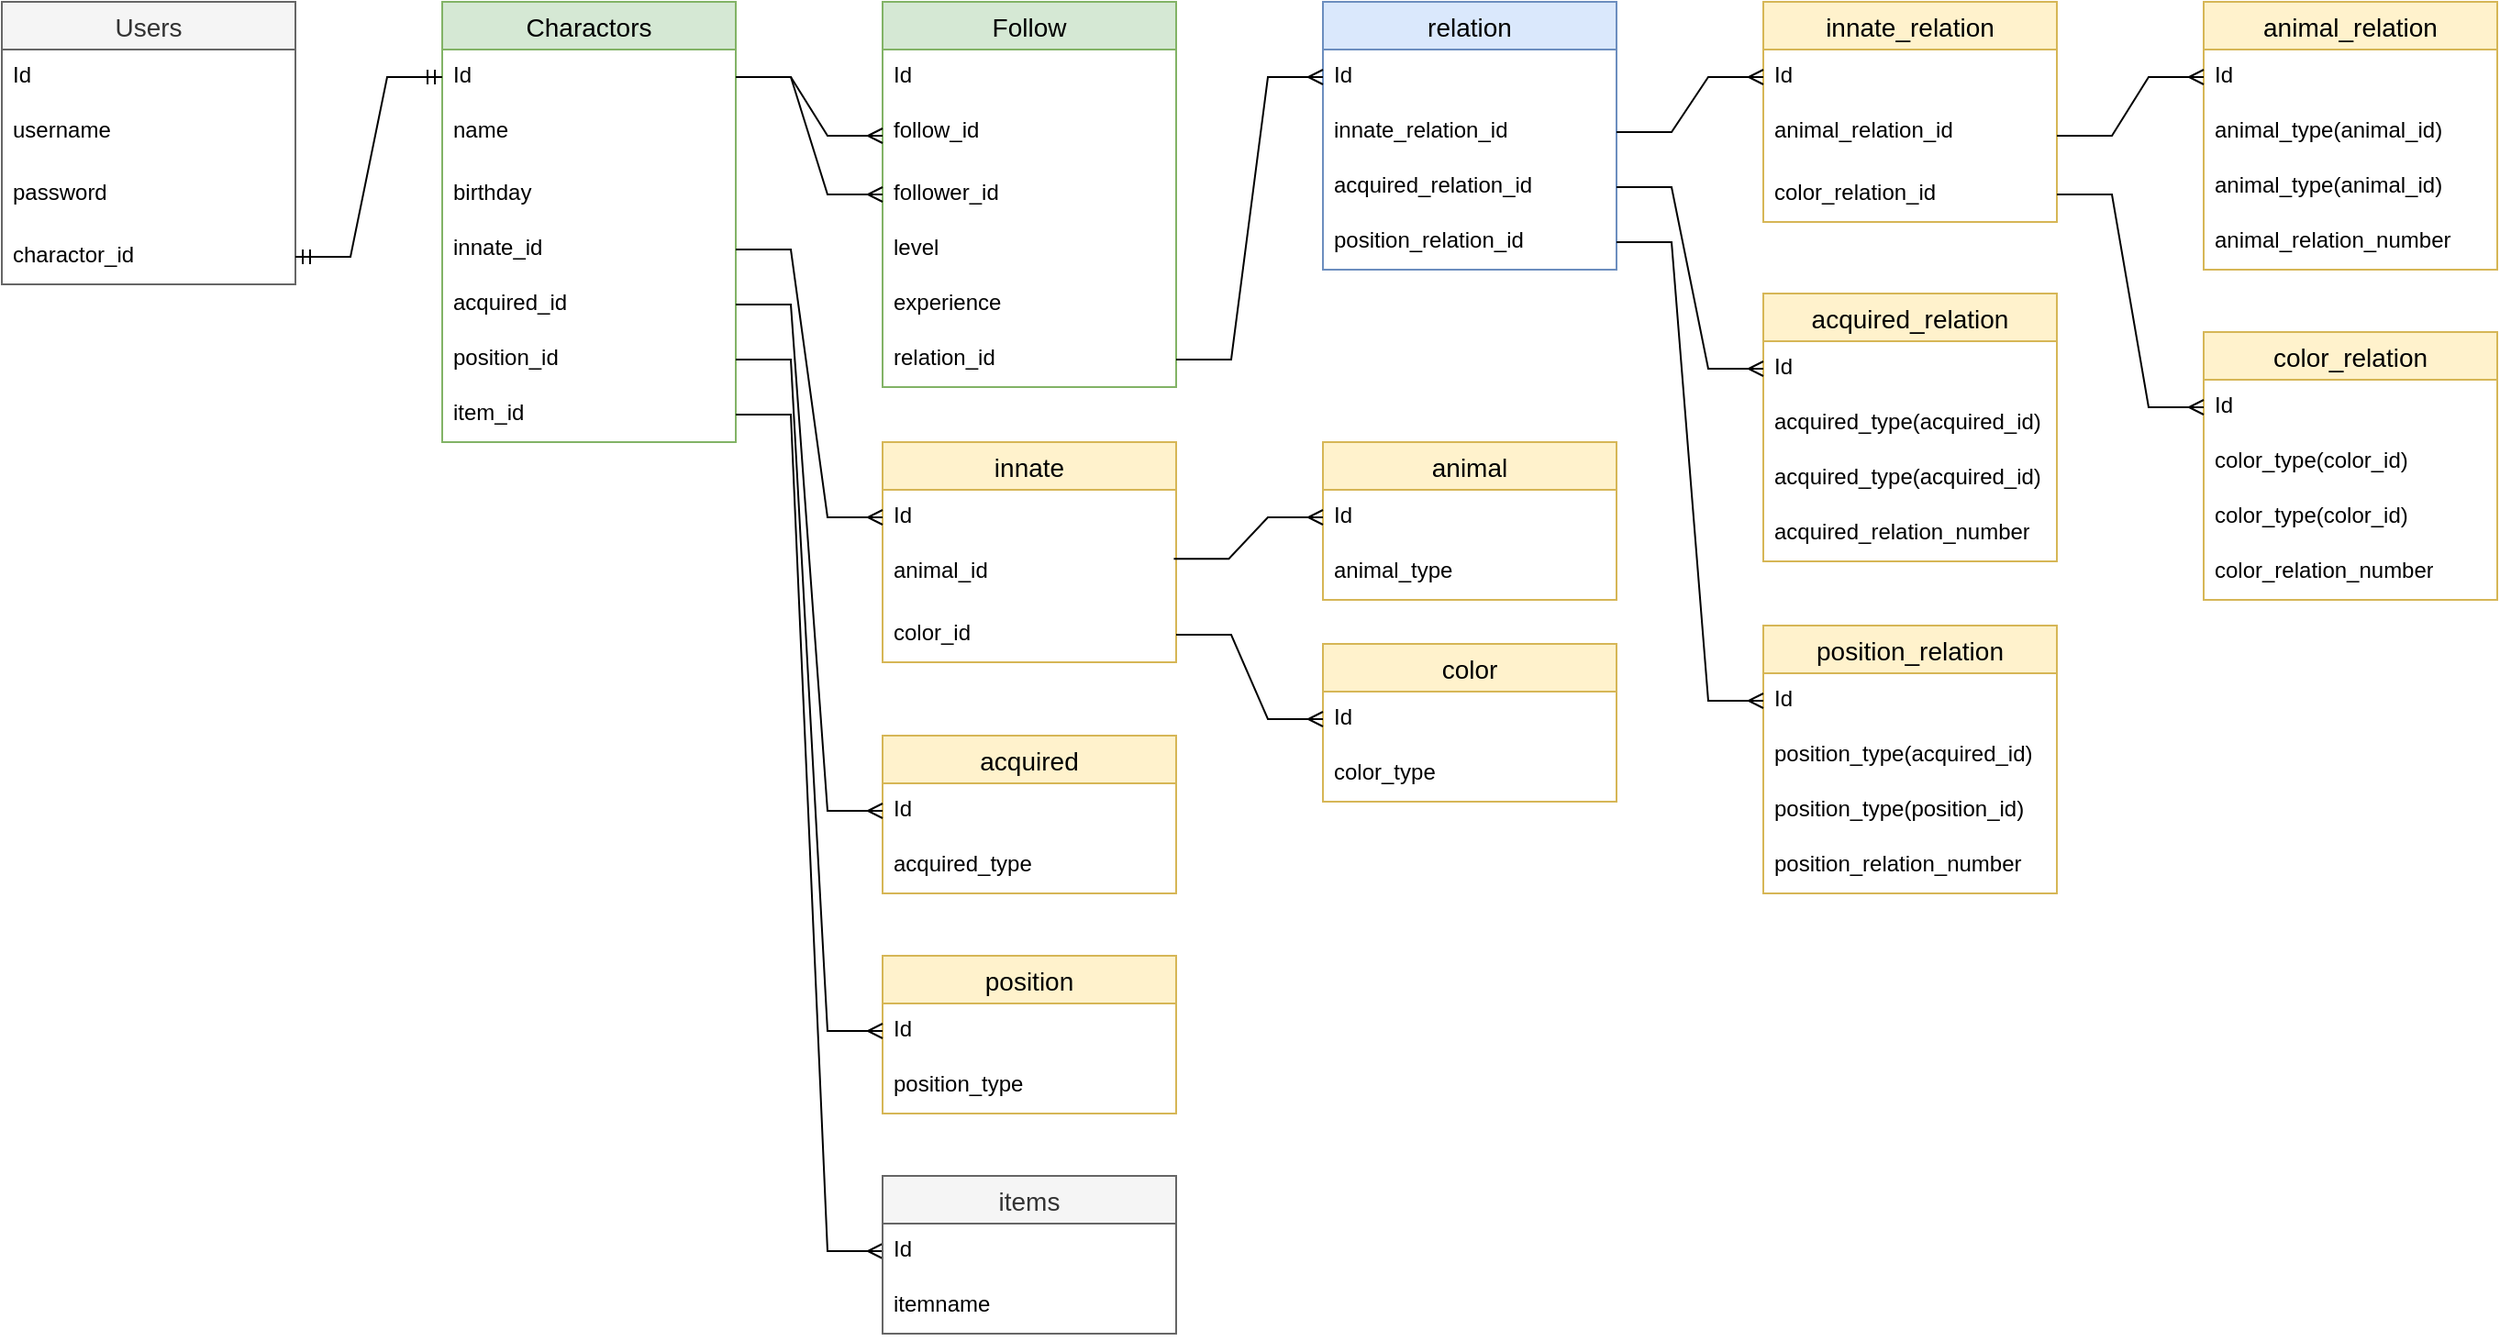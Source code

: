 <mxfile version="21.1.2" type="github" pages="2">
  <diagram name="DB" id="1qIRDf_4Dg6cOhz0NLnW">
    <mxGraphModel dx="3120" dy="1061" grid="1" gridSize="10" guides="1" tooltips="1" connect="1" arrows="1" fold="1" page="1" pageScale="1" pageWidth="827" pageHeight="1169" math="0" shadow="0">
      <root>
        <mxCell id="0" />
        <mxCell id="1" parent="0" />
        <mxCell id="XdJXbQbuJzH-okjZ65JA-27" value="Charactors" style="swimlane;fontStyle=0;childLayout=stackLayout;horizontal=1;startSize=26;horizontalStack=0;resizeParent=1;resizeParentMax=0;resizeLast=0;collapsible=1;marginBottom=0;align=center;fontSize=14;fillColor=#d5e8d4;strokeColor=#82b366;" parent="1" vertex="1">
          <mxGeometry x="-600" y="280" width="160" height="240" as="geometry" />
        </mxCell>
        <mxCell id="XdJXbQbuJzH-okjZ65JA-28" value="Id" style="text;strokeColor=none;fillColor=none;spacingLeft=4;spacingRight=4;overflow=hidden;rotatable=0;points=[[0,0.5],[1,0.5]];portConstraint=eastwest;fontSize=12;whiteSpace=wrap;html=1;" parent="XdJXbQbuJzH-okjZ65JA-27" vertex="1">
          <mxGeometry y="26" width="160" height="30" as="geometry" />
        </mxCell>
        <mxCell id="XdJXbQbuJzH-okjZ65JA-29" value="name" style="text;strokeColor=none;fillColor=none;spacingLeft=4;spacingRight=4;overflow=hidden;rotatable=0;points=[[0,0.5],[1,0.5]];portConstraint=eastwest;fontSize=12;whiteSpace=wrap;html=1;" parent="XdJXbQbuJzH-okjZ65JA-27" vertex="1">
          <mxGeometry y="56" width="160" height="34" as="geometry" />
        </mxCell>
        <mxCell id="ZI8MarJu9zYysxcFYkRz-1" value="birthday" style="text;strokeColor=none;fillColor=none;spacingLeft=4;spacingRight=4;overflow=hidden;rotatable=0;points=[[0,0.5],[1,0.5]];portConstraint=eastwest;fontSize=12;whiteSpace=wrap;html=1;" vertex="1" parent="XdJXbQbuJzH-okjZ65JA-27">
          <mxGeometry y="90" width="160" height="30" as="geometry" />
        </mxCell>
        <mxCell id="XdJXbQbuJzH-okjZ65JA-31" value="innate_id" style="text;strokeColor=none;fillColor=none;spacingLeft=4;spacingRight=4;overflow=hidden;rotatable=0;points=[[0,0.5],[1,0.5]];portConstraint=eastwest;fontSize=12;whiteSpace=wrap;html=1;" parent="XdJXbQbuJzH-okjZ65JA-27" vertex="1">
          <mxGeometry y="120" width="160" height="30" as="geometry" />
        </mxCell>
        <mxCell id="XdJXbQbuJzH-okjZ65JA-30" value="acquired_id" style="text;strokeColor=none;fillColor=none;spacingLeft=4;spacingRight=4;overflow=hidden;rotatable=0;points=[[0,0.5],[1,0.5]];portConstraint=eastwest;fontSize=12;whiteSpace=wrap;html=1;" parent="XdJXbQbuJzH-okjZ65JA-27" vertex="1">
          <mxGeometry y="150" width="160" height="30" as="geometry" />
        </mxCell>
        <mxCell id="XdJXbQbuJzH-okjZ65JA-32" value="position_id" style="text;strokeColor=none;fillColor=none;spacingLeft=4;spacingRight=4;overflow=hidden;rotatable=0;points=[[0,0.5],[1,0.5]];portConstraint=eastwest;fontSize=12;whiteSpace=wrap;html=1;" parent="XdJXbQbuJzH-okjZ65JA-27" vertex="1">
          <mxGeometry y="180" width="160" height="30" as="geometry" />
        </mxCell>
        <mxCell id="XdJXbQbuJzH-okjZ65JA-39" value="item_id" style="text;strokeColor=none;fillColor=none;spacingLeft=4;spacingRight=4;overflow=hidden;rotatable=0;points=[[0,0.5],[1,0.5]];portConstraint=eastwest;fontSize=12;whiteSpace=wrap;html=1;" parent="XdJXbQbuJzH-okjZ65JA-27" vertex="1">
          <mxGeometry y="210" width="160" height="30" as="geometry" />
        </mxCell>
        <mxCell id="XdJXbQbuJzH-okjZ65JA-33" value="Users" style="swimlane;fontStyle=0;childLayout=stackLayout;horizontal=1;startSize=26;horizontalStack=0;resizeParent=1;resizeParentMax=0;resizeLast=0;collapsible=1;marginBottom=0;align=center;fontSize=14;fillColor=#f5f5f5;fontColor=#333333;strokeColor=#666666;" parent="1" vertex="1">
          <mxGeometry x="-840" y="280" width="160" height="154" as="geometry" />
        </mxCell>
        <mxCell id="XdJXbQbuJzH-okjZ65JA-34" value="Id" style="text;strokeColor=none;fillColor=none;spacingLeft=4;spacingRight=4;overflow=hidden;rotatable=0;points=[[0,0.5],[1,0.5]];portConstraint=eastwest;fontSize=12;whiteSpace=wrap;html=1;" parent="XdJXbQbuJzH-okjZ65JA-33" vertex="1">
          <mxGeometry y="26" width="160" height="30" as="geometry" />
        </mxCell>
        <mxCell id="XdJXbQbuJzH-okjZ65JA-35" value="username" style="text;strokeColor=none;fillColor=none;spacingLeft=4;spacingRight=4;overflow=hidden;rotatable=0;points=[[0,0.5],[1,0.5]];portConstraint=eastwest;fontSize=12;whiteSpace=wrap;html=1;" parent="XdJXbQbuJzH-okjZ65JA-33" vertex="1">
          <mxGeometry y="56" width="160" height="34" as="geometry" />
        </mxCell>
        <mxCell id="XdJXbQbuJzH-okjZ65JA-94" value="password" style="text;strokeColor=none;fillColor=none;spacingLeft=4;spacingRight=4;overflow=hidden;rotatable=0;points=[[0,0.5],[1,0.5]];portConstraint=eastwest;fontSize=12;whiteSpace=wrap;html=1;" parent="XdJXbQbuJzH-okjZ65JA-33" vertex="1">
          <mxGeometry y="90" width="160" height="34" as="geometry" />
        </mxCell>
        <mxCell id="XdJXbQbuJzH-okjZ65JA-36" value="charactor_id" style="text;strokeColor=none;fillColor=none;spacingLeft=4;spacingRight=4;overflow=hidden;rotatable=0;points=[[0,0.5],[1,0.5]];portConstraint=eastwest;fontSize=12;whiteSpace=wrap;html=1;" parent="XdJXbQbuJzH-okjZ65JA-33" vertex="1">
          <mxGeometry y="124" width="160" height="30" as="geometry" />
        </mxCell>
        <mxCell id="XdJXbQbuJzH-okjZ65JA-40" value="Follow" style="swimlane;fontStyle=0;childLayout=stackLayout;horizontal=1;startSize=26;horizontalStack=0;resizeParent=1;resizeParentMax=0;resizeLast=0;collapsible=1;marginBottom=0;align=center;fontSize=14;fillColor=#d5e8d4;strokeColor=#82b366;" parent="1" vertex="1">
          <mxGeometry x="-360" y="280" width="160" height="210" as="geometry" />
        </mxCell>
        <mxCell id="XdJXbQbuJzH-okjZ65JA-41" value="Id" style="text;strokeColor=none;fillColor=none;spacingLeft=4;spacingRight=4;overflow=hidden;rotatable=0;points=[[0,0.5],[1,0.5]];portConstraint=eastwest;fontSize=12;whiteSpace=wrap;html=1;" parent="XdJXbQbuJzH-okjZ65JA-40" vertex="1">
          <mxGeometry y="26" width="160" height="30" as="geometry" />
        </mxCell>
        <mxCell id="XdJXbQbuJzH-okjZ65JA-42" value="follow_id" style="text;strokeColor=none;fillColor=none;spacingLeft=4;spacingRight=4;overflow=hidden;rotatable=0;points=[[0,0.5],[1,0.5]];portConstraint=eastwest;fontSize=12;whiteSpace=wrap;html=1;" parent="XdJXbQbuJzH-okjZ65JA-40" vertex="1">
          <mxGeometry y="56" width="160" height="34" as="geometry" />
        </mxCell>
        <mxCell id="XdJXbQbuJzH-okjZ65JA-43" value="follower_id" style="text;strokeColor=none;fillColor=none;spacingLeft=4;spacingRight=4;overflow=hidden;rotatable=0;points=[[0,0.5],[1,0.5]];portConstraint=eastwest;fontSize=12;whiteSpace=wrap;html=1;" parent="XdJXbQbuJzH-okjZ65JA-40" vertex="1">
          <mxGeometry y="90" width="160" height="30" as="geometry" />
        </mxCell>
        <mxCell id="XdJXbQbuJzH-okjZ65JA-64" value="level" style="text;strokeColor=none;fillColor=none;spacingLeft=4;spacingRight=4;overflow=hidden;rotatable=0;points=[[0,0.5],[1,0.5]];portConstraint=eastwest;fontSize=12;whiteSpace=wrap;html=1;" parent="XdJXbQbuJzH-okjZ65JA-40" vertex="1">
          <mxGeometry y="120" width="160" height="30" as="geometry" />
        </mxCell>
        <mxCell id="XdJXbQbuJzH-okjZ65JA-66" value="experience" style="text;strokeColor=none;fillColor=none;spacingLeft=4;spacingRight=4;overflow=hidden;rotatable=0;points=[[0,0.5],[1,0.5]];portConstraint=eastwest;fontSize=12;whiteSpace=wrap;html=1;" parent="XdJXbQbuJzH-okjZ65JA-40" vertex="1">
          <mxGeometry y="150" width="160" height="30" as="geometry" />
        </mxCell>
        <mxCell id="XdJXbQbuJzH-okjZ65JA-65" value="relation_id" style="text;strokeColor=none;fillColor=none;spacingLeft=4;spacingRight=4;overflow=hidden;rotatable=0;points=[[0,0.5],[1,0.5]];portConstraint=eastwest;fontSize=12;whiteSpace=wrap;html=1;" parent="XdJXbQbuJzH-okjZ65JA-40" vertex="1">
          <mxGeometry y="180" width="160" height="30" as="geometry" />
        </mxCell>
        <mxCell id="XdJXbQbuJzH-okjZ65JA-46" value="" style="edgeStyle=entityRelationEdgeStyle;fontSize=12;html=1;endArrow=ERmandOne;startArrow=ERmandOne;rounded=0;exitX=1;exitY=0.5;exitDx=0;exitDy=0;entryX=0;entryY=0.5;entryDx=0;entryDy=0;" parent="1" source="XdJXbQbuJzH-okjZ65JA-36" target="XdJXbQbuJzH-okjZ65JA-28" edge="1">
          <mxGeometry width="100" height="100" relative="1" as="geometry">
            <mxPoint x="-470" y="620" as="sourcePoint" />
            <mxPoint x="-370" y="520" as="targetPoint" />
          </mxGeometry>
        </mxCell>
        <mxCell id="XdJXbQbuJzH-okjZ65JA-50" value="" style="edgeStyle=entityRelationEdgeStyle;fontSize=12;html=1;endArrow=ERmany;rounded=0;entryX=0;entryY=0.5;entryDx=0;entryDy=0;exitX=1;exitY=0.5;exitDx=0;exitDy=0;" parent="1" source="XdJXbQbuJzH-okjZ65JA-28" target="XdJXbQbuJzH-okjZ65JA-42" edge="1">
          <mxGeometry width="100" height="100" relative="1" as="geometry">
            <mxPoint x="-420" y="310" as="sourcePoint" />
            <mxPoint x="-70" y="270" as="targetPoint" />
          </mxGeometry>
        </mxCell>
        <mxCell id="XdJXbQbuJzH-okjZ65JA-51" value="" style="edgeStyle=entityRelationEdgeStyle;fontSize=12;html=1;endArrow=ERmany;rounded=0;entryX=0;entryY=0.5;entryDx=0;entryDy=0;exitX=1;exitY=0.5;exitDx=0;exitDy=0;" parent="1" source="XdJXbQbuJzH-okjZ65JA-28" target="XdJXbQbuJzH-okjZ65JA-43" edge="1">
          <mxGeometry width="100" height="100" relative="1" as="geometry">
            <mxPoint x="-450" y="360" as="sourcePoint" />
            <mxPoint x="-370" y="392" as="targetPoint" />
          </mxGeometry>
        </mxCell>
        <mxCell id="XdJXbQbuJzH-okjZ65JA-52" value="innate" style="swimlane;fontStyle=0;childLayout=stackLayout;horizontal=1;startSize=26;horizontalStack=0;resizeParent=1;resizeParentMax=0;resizeLast=0;collapsible=1;marginBottom=0;align=center;fontSize=14;fillColor=#fff2cc;strokeColor=#d6b656;" parent="1" vertex="1">
          <mxGeometry x="-360" y="520" width="160" height="120" as="geometry" />
        </mxCell>
        <mxCell id="XdJXbQbuJzH-okjZ65JA-53" value="Id" style="text;strokeColor=none;fillColor=none;spacingLeft=4;spacingRight=4;overflow=hidden;rotatable=0;points=[[0,0.5],[1,0.5]];portConstraint=eastwest;fontSize=12;whiteSpace=wrap;html=1;" parent="XdJXbQbuJzH-okjZ65JA-52" vertex="1">
          <mxGeometry y="26" width="160" height="30" as="geometry" />
        </mxCell>
        <mxCell id="XdJXbQbuJzH-okjZ65JA-54" value="animal_id" style="text;strokeColor=none;fillColor=none;spacingLeft=4;spacingRight=4;overflow=hidden;rotatable=0;points=[[0,0.5],[1,0.5]];portConstraint=eastwest;fontSize=12;whiteSpace=wrap;html=1;" parent="XdJXbQbuJzH-okjZ65JA-52" vertex="1">
          <mxGeometry y="56" width="160" height="34" as="geometry" />
        </mxCell>
        <mxCell id="XdJXbQbuJzH-okjZ65JA-55" value="color_id" style="text;strokeColor=none;fillColor=none;spacingLeft=4;spacingRight=4;overflow=hidden;rotatable=0;points=[[0,0.5],[1,0.5]];portConstraint=eastwest;fontSize=12;whiteSpace=wrap;html=1;" parent="XdJXbQbuJzH-okjZ65JA-52" vertex="1">
          <mxGeometry y="90" width="160" height="30" as="geometry" />
        </mxCell>
        <mxCell id="XdJXbQbuJzH-okjZ65JA-57" value="acquired" style="swimlane;fontStyle=0;childLayout=stackLayout;horizontal=1;startSize=26;horizontalStack=0;resizeParent=1;resizeParentMax=0;resizeLast=0;collapsible=1;marginBottom=0;align=center;fontSize=14;fillColor=#fff2cc;strokeColor=#d6b656;" parent="1" vertex="1">
          <mxGeometry x="-360" y="680" width="160" height="86" as="geometry" />
        </mxCell>
        <mxCell id="XdJXbQbuJzH-okjZ65JA-58" value="Id" style="text;strokeColor=none;fillColor=none;spacingLeft=4;spacingRight=4;overflow=hidden;rotatable=0;points=[[0,0.5],[1,0.5]];portConstraint=eastwest;fontSize=12;whiteSpace=wrap;html=1;" parent="XdJXbQbuJzH-okjZ65JA-57" vertex="1">
          <mxGeometry y="26" width="160" height="30" as="geometry" />
        </mxCell>
        <mxCell id="XdJXbQbuJzH-okjZ65JA-60" value="acquired_type" style="text;strokeColor=none;fillColor=none;spacingLeft=4;spacingRight=4;overflow=hidden;rotatable=0;points=[[0,0.5],[1,0.5]];portConstraint=eastwest;fontSize=12;whiteSpace=wrap;html=1;" parent="XdJXbQbuJzH-okjZ65JA-57" vertex="1">
          <mxGeometry y="56" width="160" height="30" as="geometry" />
        </mxCell>
        <mxCell id="XdJXbQbuJzH-okjZ65JA-61" value="position" style="swimlane;fontStyle=0;childLayout=stackLayout;horizontal=1;startSize=26;horizontalStack=0;resizeParent=1;resizeParentMax=0;resizeLast=0;collapsible=1;marginBottom=0;align=center;fontSize=14;fillColor=#fff2cc;strokeColor=#d6b656;" parent="1" vertex="1">
          <mxGeometry x="-360" y="800" width="160" height="86" as="geometry" />
        </mxCell>
        <mxCell id="XdJXbQbuJzH-okjZ65JA-62" value="Id" style="text;strokeColor=none;fillColor=none;spacingLeft=4;spacingRight=4;overflow=hidden;rotatable=0;points=[[0,0.5],[1,0.5]];portConstraint=eastwest;fontSize=12;whiteSpace=wrap;html=1;" parent="XdJXbQbuJzH-okjZ65JA-61" vertex="1">
          <mxGeometry y="26" width="160" height="30" as="geometry" />
        </mxCell>
        <mxCell id="XdJXbQbuJzH-okjZ65JA-63" value="position_type" style="text;strokeColor=none;fillColor=none;spacingLeft=4;spacingRight=4;overflow=hidden;rotatable=0;points=[[0,0.5],[1,0.5]];portConstraint=eastwest;fontSize=12;whiteSpace=wrap;html=1;" parent="XdJXbQbuJzH-okjZ65JA-61" vertex="1">
          <mxGeometry y="56" width="160" height="30" as="geometry" />
        </mxCell>
        <mxCell id="XdJXbQbuJzH-okjZ65JA-67" value="relation" style="swimlane;fontStyle=0;childLayout=stackLayout;horizontal=1;startSize=26;horizontalStack=0;resizeParent=1;resizeParentMax=0;resizeLast=0;collapsible=1;marginBottom=0;align=center;fontSize=14;fillColor=#dae8fc;strokeColor=#6c8ebf;" parent="1" vertex="1">
          <mxGeometry x="-120" y="280" width="160" height="146" as="geometry" />
        </mxCell>
        <mxCell id="XdJXbQbuJzH-okjZ65JA-68" value="Id" style="text;strokeColor=none;fillColor=none;spacingLeft=4;spacingRight=4;overflow=hidden;rotatable=0;points=[[0,0.5],[1,0.5]];portConstraint=eastwest;fontSize=12;whiteSpace=wrap;html=1;" parent="XdJXbQbuJzH-okjZ65JA-67" vertex="1">
          <mxGeometry y="26" width="160" height="30" as="geometry" />
        </mxCell>
        <mxCell id="XdJXbQbuJzH-okjZ65JA-69" value="innate_relation_id" style="text;strokeColor=none;fillColor=none;spacingLeft=4;spacingRight=4;overflow=hidden;rotatable=0;points=[[0,0.5],[1,0.5]];portConstraint=eastwest;fontSize=12;whiteSpace=wrap;html=1;" parent="XdJXbQbuJzH-okjZ65JA-67" vertex="1">
          <mxGeometry y="56" width="160" height="30" as="geometry" />
        </mxCell>
        <mxCell id="XsruzmAqj8_mJ6dlfGeR-2" value="acquired_relation_id" style="text;strokeColor=none;fillColor=none;spacingLeft=4;spacingRight=4;overflow=hidden;rotatable=0;points=[[0,0.5],[1,0.5]];portConstraint=eastwest;fontSize=12;whiteSpace=wrap;html=1;" parent="XdJXbQbuJzH-okjZ65JA-67" vertex="1">
          <mxGeometry y="86" width="160" height="30" as="geometry" />
        </mxCell>
        <mxCell id="XsruzmAqj8_mJ6dlfGeR-3" value="position_relation_id" style="text;strokeColor=none;fillColor=none;spacingLeft=4;spacingRight=4;overflow=hidden;rotatable=0;points=[[0,0.5],[1,0.5]];portConstraint=eastwest;fontSize=12;whiteSpace=wrap;html=1;" parent="XdJXbQbuJzH-okjZ65JA-67" vertex="1">
          <mxGeometry y="116" width="160" height="30" as="geometry" />
        </mxCell>
        <mxCell id="XdJXbQbuJzH-okjZ65JA-71" value="" style="edgeStyle=entityRelationEdgeStyle;fontSize=12;html=1;endArrow=ERmany;rounded=0;entryX=0;entryY=0.5;entryDx=0;entryDy=0;exitX=1;exitY=0.5;exitDx=0;exitDy=0;" parent="1" source="XdJXbQbuJzH-okjZ65JA-65" target="XdJXbQbuJzH-okjZ65JA-68" edge="1">
          <mxGeometry width="100" height="100" relative="1" as="geometry">
            <mxPoint x="-160" y="410" as="sourcePoint" />
            <mxPoint x="-80" y="474" as="targetPoint" />
          </mxGeometry>
        </mxCell>
        <mxCell id="XdJXbQbuJzH-okjZ65JA-72" value="" style="edgeStyle=entityRelationEdgeStyle;fontSize=12;html=1;endArrow=ERmany;rounded=0;entryX=0;entryY=0.5;entryDx=0;entryDy=0;exitX=1;exitY=0.5;exitDx=0;exitDy=0;" parent="1" source="XdJXbQbuJzH-okjZ65JA-31" target="XdJXbQbuJzH-okjZ65JA-53" edge="1">
          <mxGeometry width="100" height="100" relative="1" as="geometry">
            <mxPoint x="-420" y="482" as="sourcePoint" />
            <mxPoint x="-340" y="546" as="targetPoint" />
          </mxGeometry>
        </mxCell>
        <mxCell id="XdJXbQbuJzH-okjZ65JA-74" value="" style="edgeStyle=entityRelationEdgeStyle;fontSize=12;html=1;endArrow=ERmany;rounded=0;entryX=0;entryY=0.5;entryDx=0;entryDy=0;exitX=1;exitY=0.5;exitDx=0;exitDy=0;" parent="1" source="XdJXbQbuJzH-okjZ65JA-30" target="XdJXbQbuJzH-okjZ65JA-58" edge="1">
          <mxGeometry width="100" height="100" relative="1" as="geometry">
            <mxPoint x="-420" y="341" as="sourcePoint" />
            <mxPoint x="-340" y="405" as="targetPoint" />
          </mxGeometry>
        </mxCell>
        <mxCell id="XdJXbQbuJzH-okjZ65JA-75" value="" style="edgeStyle=entityRelationEdgeStyle;fontSize=12;html=1;endArrow=ERmany;rounded=0;entryX=0;entryY=0.5;entryDx=0;entryDy=0;exitX=1;exitY=0.5;exitDx=0;exitDy=0;" parent="1" source="XdJXbQbuJzH-okjZ65JA-32" target="XdJXbQbuJzH-okjZ65JA-62" edge="1">
          <mxGeometry width="100" height="100" relative="1" as="geometry">
            <mxPoint x="-470" y="590" as="sourcePoint" />
            <mxPoint x="-390" y="654" as="targetPoint" />
          </mxGeometry>
        </mxCell>
        <mxCell id="XdJXbQbuJzH-okjZ65JA-76" value="" style="edgeStyle=entityRelationEdgeStyle;fontSize=12;html=1;endArrow=ERmany;rounded=0;exitX=1;exitY=0.5;exitDx=0;exitDy=0;entryX=0;entryY=0.5;entryDx=0;entryDy=0;" parent="1" source="XdJXbQbuJzH-okjZ65JA-39" target="XdJXbQbuJzH-okjZ65JA-78" edge="1">
          <mxGeometry width="100" height="100" relative="1" as="geometry">
            <mxPoint x="-510" y="670" as="sourcePoint" />
            <mxPoint x="-360" y="940" as="targetPoint" />
          </mxGeometry>
        </mxCell>
        <mxCell id="XdJXbQbuJzH-okjZ65JA-77" value="items" style="swimlane;fontStyle=0;childLayout=stackLayout;horizontal=1;startSize=26;horizontalStack=0;resizeParent=1;resizeParentMax=0;resizeLast=0;collapsible=1;marginBottom=0;align=center;fontSize=14;fillColor=#f5f5f5;strokeColor=#666666;fontColor=#333333;" parent="1" vertex="1">
          <mxGeometry x="-360" y="920" width="160" height="86" as="geometry" />
        </mxCell>
        <mxCell id="XdJXbQbuJzH-okjZ65JA-78" value="Id" style="text;strokeColor=none;fillColor=none;spacingLeft=4;spacingRight=4;overflow=hidden;rotatable=0;points=[[0,0.5],[1,0.5]];portConstraint=eastwest;fontSize=12;whiteSpace=wrap;html=1;" parent="XdJXbQbuJzH-okjZ65JA-77" vertex="1">
          <mxGeometry y="26" width="160" height="30" as="geometry" />
        </mxCell>
        <mxCell id="XdJXbQbuJzH-okjZ65JA-82" value="itemname" style="text;strokeColor=none;fillColor=none;spacingLeft=4;spacingRight=4;overflow=hidden;rotatable=0;points=[[0,0.5],[1,0.5]];portConstraint=eastwest;fontSize=12;whiteSpace=wrap;html=1;" parent="XdJXbQbuJzH-okjZ65JA-77" vertex="1">
          <mxGeometry y="56" width="160" height="30" as="geometry" />
        </mxCell>
        <mxCell id="XdJXbQbuJzH-okjZ65JA-83" value="animal" style="swimlane;fontStyle=0;childLayout=stackLayout;horizontal=1;startSize=26;horizontalStack=0;resizeParent=1;resizeParentMax=0;resizeLast=0;collapsible=1;marginBottom=0;align=center;fontSize=14;fillColor=#fff2cc;strokeColor=#d6b656;" parent="1" vertex="1">
          <mxGeometry x="-120" y="520" width="160" height="86" as="geometry" />
        </mxCell>
        <mxCell id="XdJXbQbuJzH-okjZ65JA-84" value="Id" style="text;strokeColor=none;fillColor=none;spacingLeft=4;spacingRight=4;overflow=hidden;rotatable=0;points=[[0,0.5],[1,0.5]];portConstraint=eastwest;fontSize=12;whiteSpace=wrap;html=1;" parent="XdJXbQbuJzH-okjZ65JA-83" vertex="1">
          <mxGeometry y="26" width="160" height="30" as="geometry" />
        </mxCell>
        <mxCell id="XdJXbQbuJzH-okjZ65JA-85" value="animal_type" style="text;strokeColor=none;fillColor=none;spacingLeft=4;spacingRight=4;overflow=hidden;rotatable=0;points=[[0,0.5],[1,0.5]];portConstraint=eastwest;fontSize=12;whiteSpace=wrap;html=1;" parent="XdJXbQbuJzH-okjZ65JA-83" vertex="1">
          <mxGeometry y="56" width="160" height="30" as="geometry" />
        </mxCell>
        <mxCell id="XdJXbQbuJzH-okjZ65JA-86" value="" style="edgeStyle=entityRelationEdgeStyle;fontSize=12;html=1;endArrow=ERmany;rounded=0;entryX=0;entryY=0.5;entryDx=0;entryDy=0;exitX=0.992;exitY=0.225;exitDx=0;exitDy=0;exitPerimeter=0;" parent="1" source="XdJXbQbuJzH-okjZ65JA-54" target="XdJXbQbuJzH-okjZ65JA-84" edge="1">
          <mxGeometry width="100" height="100" relative="1" as="geometry">
            <mxPoint x="-190" y="485" as="sourcePoint" />
            <mxPoint x="-110" y="331" as="targetPoint" />
          </mxGeometry>
        </mxCell>
        <mxCell id="XdJXbQbuJzH-okjZ65JA-87" value="color" style="swimlane;fontStyle=0;childLayout=stackLayout;horizontal=1;startSize=26;horizontalStack=0;resizeParent=1;resizeParentMax=0;resizeLast=0;collapsible=1;marginBottom=0;align=center;fontSize=14;fillColor=#fff2cc;strokeColor=#d6b656;" parent="1" vertex="1">
          <mxGeometry x="-120" y="630" width="160" height="86" as="geometry" />
        </mxCell>
        <mxCell id="XdJXbQbuJzH-okjZ65JA-88" value="Id" style="text;strokeColor=none;fillColor=none;spacingLeft=4;spacingRight=4;overflow=hidden;rotatable=0;points=[[0,0.5],[1,0.5]];portConstraint=eastwest;fontSize=12;whiteSpace=wrap;html=1;" parent="XdJXbQbuJzH-okjZ65JA-87" vertex="1">
          <mxGeometry y="26" width="160" height="30" as="geometry" />
        </mxCell>
        <mxCell id="XdJXbQbuJzH-okjZ65JA-89" value="color_type" style="text;strokeColor=none;fillColor=none;spacingLeft=4;spacingRight=4;overflow=hidden;rotatable=0;points=[[0,0.5],[1,0.5]];portConstraint=eastwest;fontSize=12;whiteSpace=wrap;html=1;" parent="XdJXbQbuJzH-okjZ65JA-87" vertex="1">
          <mxGeometry y="56" width="160" height="30" as="geometry" />
        </mxCell>
        <mxCell id="XdJXbQbuJzH-okjZ65JA-90" value="" style="edgeStyle=entityRelationEdgeStyle;fontSize=12;html=1;endArrow=ERmany;rounded=0;entryX=0;entryY=0.5;entryDx=0;entryDy=0;exitX=1;exitY=0.5;exitDx=0;exitDy=0;" parent="1" source="XdJXbQbuJzH-okjZ65JA-55" target="XdJXbQbuJzH-okjZ65JA-88" edge="1">
          <mxGeometry width="100" height="100" relative="1" as="geometry">
            <mxPoint x="-191" y="594" as="sourcePoint" />
            <mxPoint x="-110" y="571" as="targetPoint" />
          </mxGeometry>
        </mxCell>
        <mxCell id="XsruzmAqj8_mJ6dlfGeR-7" value="innate_relation" style="swimlane;fontStyle=0;childLayout=stackLayout;horizontal=1;startSize=26;horizontalStack=0;resizeParent=1;resizeParentMax=0;resizeLast=0;collapsible=1;marginBottom=0;align=center;fontSize=14;fillColor=#fff2cc;strokeColor=#d6b656;" parent="1" vertex="1">
          <mxGeometry x="120" y="280" width="160" height="120" as="geometry" />
        </mxCell>
        <mxCell id="XsruzmAqj8_mJ6dlfGeR-8" value="Id" style="text;strokeColor=none;fillColor=none;spacingLeft=4;spacingRight=4;overflow=hidden;rotatable=0;points=[[0,0.5],[1,0.5]];portConstraint=eastwest;fontSize=12;whiteSpace=wrap;html=1;" parent="XsruzmAqj8_mJ6dlfGeR-7" vertex="1">
          <mxGeometry y="26" width="160" height="30" as="geometry" />
        </mxCell>
        <mxCell id="XsruzmAqj8_mJ6dlfGeR-9" value="animal_relation_id" style="text;strokeColor=none;fillColor=none;spacingLeft=4;spacingRight=4;overflow=hidden;rotatable=0;points=[[0,0.5],[1,0.5]];portConstraint=eastwest;fontSize=12;whiteSpace=wrap;html=1;" parent="XsruzmAqj8_mJ6dlfGeR-7" vertex="1">
          <mxGeometry y="56" width="160" height="34" as="geometry" />
        </mxCell>
        <mxCell id="XsruzmAqj8_mJ6dlfGeR-10" value="color_relation_id" style="text;strokeColor=none;fillColor=none;spacingLeft=4;spacingRight=4;overflow=hidden;rotatable=0;points=[[0,0.5],[1,0.5]];portConstraint=eastwest;fontSize=12;whiteSpace=wrap;html=1;" parent="XsruzmAqj8_mJ6dlfGeR-7" vertex="1">
          <mxGeometry y="90" width="160" height="30" as="geometry" />
        </mxCell>
        <mxCell id="XsruzmAqj8_mJ6dlfGeR-11" value="" style="edgeStyle=entityRelationEdgeStyle;fontSize=12;html=1;endArrow=ERmany;rounded=0;entryX=0;entryY=0.5;entryDx=0;entryDy=0;exitX=1;exitY=0.5;exitDx=0;exitDy=0;" parent="1" source="XdJXbQbuJzH-okjZ65JA-69" target="XsruzmAqj8_mJ6dlfGeR-8" edge="1">
          <mxGeometry width="100" height="100" relative="1" as="geometry">
            <mxPoint x="-190" y="485" as="sourcePoint" />
            <mxPoint x="-110" y="331" as="targetPoint" />
          </mxGeometry>
        </mxCell>
        <mxCell id="XsruzmAqj8_mJ6dlfGeR-12" value="animal_relation" style="swimlane;fontStyle=0;childLayout=stackLayout;horizontal=1;startSize=26;horizontalStack=0;resizeParent=1;resizeParentMax=0;resizeLast=0;collapsible=1;marginBottom=0;align=center;fontSize=14;fillColor=#fff2cc;strokeColor=#d6b656;" parent="1" vertex="1">
          <mxGeometry x="360" y="280" width="160" height="146" as="geometry" />
        </mxCell>
        <mxCell id="XsruzmAqj8_mJ6dlfGeR-13" value="Id" style="text;strokeColor=none;fillColor=none;spacingLeft=4;spacingRight=4;overflow=hidden;rotatable=0;points=[[0,0.5],[1,0.5]];portConstraint=eastwest;fontSize=12;whiteSpace=wrap;html=1;" parent="XsruzmAqj8_mJ6dlfGeR-12" vertex="1">
          <mxGeometry y="26" width="160" height="30" as="geometry" />
        </mxCell>
        <mxCell id="XsruzmAqj8_mJ6dlfGeR-14" value="animal_type(animal_id)" style="text;strokeColor=none;fillColor=none;spacingLeft=4;spacingRight=4;overflow=hidden;rotatable=0;points=[[0,0.5],[1,0.5]];portConstraint=eastwest;fontSize=12;whiteSpace=wrap;html=1;" parent="XsruzmAqj8_mJ6dlfGeR-12" vertex="1">
          <mxGeometry y="56" width="160" height="30" as="geometry" />
        </mxCell>
        <mxCell id="XsruzmAqj8_mJ6dlfGeR-17" value="animal_type(animal_id)" style="text;strokeColor=none;fillColor=none;spacingLeft=4;spacingRight=4;overflow=hidden;rotatable=0;points=[[0,0.5],[1,0.5]];portConstraint=eastwest;fontSize=12;whiteSpace=wrap;html=1;" parent="XsruzmAqj8_mJ6dlfGeR-12" vertex="1">
          <mxGeometry y="86" width="160" height="30" as="geometry" />
        </mxCell>
        <mxCell id="XsruzmAqj8_mJ6dlfGeR-16" value="animal_relation_number" style="text;strokeColor=none;fillColor=none;spacingLeft=4;spacingRight=4;overflow=hidden;rotatable=0;points=[[0,0.5],[1,0.5]];portConstraint=eastwest;fontSize=12;whiteSpace=wrap;html=1;" parent="XsruzmAqj8_mJ6dlfGeR-12" vertex="1">
          <mxGeometry y="116" width="160" height="30" as="geometry" />
        </mxCell>
        <mxCell id="XsruzmAqj8_mJ6dlfGeR-15" value="" style="edgeStyle=entityRelationEdgeStyle;fontSize=12;html=1;endArrow=ERmany;rounded=0;entryX=0;entryY=0.5;entryDx=0;entryDy=0;exitX=1;exitY=0.5;exitDx=0;exitDy=0;" parent="1" source="XsruzmAqj8_mJ6dlfGeR-9" target="XsruzmAqj8_mJ6dlfGeR-13" edge="1">
          <mxGeometry width="100" height="100" relative="1" as="geometry">
            <mxPoint x="50" y="361" as="sourcePoint" />
            <mxPoint x="130" y="331" as="targetPoint" />
          </mxGeometry>
        </mxCell>
        <mxCell id="XsruzmAqj8_mJ6dlfGeR-18" value="color_relation" style="swimlane;fontStyle=0;childLayout=stackLayout;horizontal=1;startSize=26;horizontalStack=0;resizeParent=1;resizeParentMax=0;resizeLast=0;collapsible=1;marginBottom=0;align=center;fontSize=14;fillColor=#fff2cc;strokeColor=#d6b656;" parent="1" vertex="1">
          <mxGeometry x="360" y="460" width="160" height="146" as="geometry" />
        </mxCell>
        <mxCell id="XsruzmAqj8_mJ6dlfGeR-19" value="Id" style="text;strokeColor=none;fillColor=none;spacingLeft=4;spacingRight=4;overflow=hidden;rotatable=0;points=[[0,0.5],[1,0.5]];portConstraint=eastwest;fontSize=12;whiteSpace=wrap;html=1;" parent="XsruzmAqj8_mJ6dlfGeR-18" vertex="1">
          <mxGeometry y="26" width="160" height="30" as="geometry" />
        </mxCell>
        <mxCell id="XsruzmAqj8_mJ6dlfGeR-20" value="color_type(color_id)" style="text;strokeColor=none;fillColor=none;spacingLeft=4;spacingRight=4;overflow=hidden;rotatable=0;points=[[0,0.5],[1,0.5]];portConstraint=eastwest;fontSize=12;whiteSpace=wrap;html=1;" parent="XsruzmAqj8_mJ6dlfGeR-18" vertex="1">
          <mxGeometry y="56" width="160" height="30" as="geometry" />
        </mxCell>
        <mxCell id="XsruzmAqj8_mJ6dlfGeR-21" value="color_type(color_id)" style="text;strokeColor=none;fillColor=none;spacingLeft=4;spacingRight=4;overflow=hidden;rotatable=0;points=[[0,0.5],[1,0.5]];portConstraint=eastwest;fontSize=12;whiteSpace=wrap;html=1;" parent="XsruzmAqj8_mJ6dlfGeR-18" vertex="1">
          <mxGeometry y="86" width="160" height="30" as="geometry" />
        </mxCell>
        <mxCell id="XsruzmAqj8_mJ6dlfGeR-22" value="color_relation_number" style="text;strokeColor=none;fillColor=none;spacingLeft=4;spacingRight=4;overflow=hidden;rotatable=0;points=[[0,0.5],[1,0.5]];portConstraint=eastwest;fontSize=12;whiteSpace=wrap;html=1;" parent="XsruzmAqj8_mJ6dlfGeR-18" vertex="1">
          <mxGeometry y="116" width="160" height="30" as="geometry" />
        </mxCell>
        <mxCell id="XsruzmAqj8_mJ6dlfGeR-23" value="" style="edgeStyle=entityRelationEdgeStyle;fontSize=12;html=1;endArrow=ERmany;rounded=0;entryX=0;entryY=0.5;entryDx=0;entryDy=0;exitX=1;exitY=0.5;exitDx=0;exitDy=0;" parent="1" source="XsruzmAqj8_mJ6dlfGeR-10" target="XsruzmAqj8_mJ6dlfGeR-19" edge="1">
          <mxGeometry width="100" height="100" relative="1" as="geometry">
            <mxPoint x="290" y="363" as="sourcePoint" />
            <mxPoint x="370" y="331" as="targetPoint" />
          </mxGeometry>
        </mxCell>
        <mxCell id="XsruzmAqj8_mJ6dlfGeR-28" value="acquired_relation" style="swimlane;fontStyle=0;childLayout=stackLayout;horizontal=1;startSize=26;horizontalStack=0;resizeParent=1;resizeParentMax=0;resizeLast=0;collapsible=1;marginBottom=0;align=center;fontSize=14;fillColor=#fff2cc;strokeColor=#d6b656;" parent="1" vertex="1">
          <mxGeometry x="120" y="439" width="160" height="146" as="geometry" />
        </mxCell>
        <mxCell id="XsruzmAqj8_mJ6dlfGeR-29" value="Id" style="text;strokeColor=none;fillColor=none;spacingLeft=4;spacingRight=4;overflow=hidden;rotatable=0;points=[[0,0.5],[1,0.5]];portConstraint=eastwest;fontSize=12;whiteSpace=wrap;html=1;" parent="XsruzmAqj8_mJ6dlfGeR-28" vertex="1">
          <mxGeometry y="26" width="160" height="30" as="geometry" />
        </mxCell>
        <mxCell id="XsruzmAqj8_mJ6dlfGeR-30" value="acquired_type(acquired_id)" style="text;strokeColor=none;fillColor=none;spacingLeft=4;spacingRight=4;overflow=hidden;rotatable=0;points=[[0,0.5],[1,0.5]];portConstraint=eastwest;fontSize=12;whiteSpace=wrap;html=1;" parent="XsruzmAqj8_mJ6dlfGeR-28" vertex="1">
          <mxGeometry y="56" width="160" height="30" as="geometry" />
        </mxCell>
        <mxCell id="XsruzmAqj8_mJ6dlfGeR-31" value="acquired_type(acquired_id)" style="text;strokeColor=none;fillColor=none;spacingLeft=4;spacingRight=4;overflow=hidden;rotatable=0;points=[[0,0.5],[1,0.5]];portConstraint=eastwest;fontSize=12;whiteSpace=wrap;html=1;" parent="XsruzmAqj8_mJ6dlfGeR-28" vertex="1">
          <mxGeometry y="86" width="160" height="30" as="geometry" />
        </mxCell>
        <mxCell id="XsruzmAqj8_mJ6dlfGeR-32" value="acquired_relation_number" style="text;strokeColor=none;fillColor=none;spacingLeft=4;spacingRight=4;overflow=hidden;rotatable=0;points=[[0,0.5],[1,0.5]];portConstraint=eastwest;fontSize=12;whiteSpace=wrap;html=1;" parent="XsruzmAqj8_mJ6dlfGeR-28" vertex="1">
          <mxGeometry y="116" width="160" height="30" as="geometry" />
        </mxCell>
        <mxCell id="XsruzmAqj8_mJ6dlfGeR-33" value="position_relation" style="swimlane;fontStyle=0;childLayout=stackLayout;horizontal=1;startSize=26;horizontalStack=0;resizeParent=1;resizeParentMax=0;resizeLast=0;collapsible=1;marginBottom=0;align=center;fontSize=14;fillColor=#fff2cc;strokeColor=#d6b656;" parent="1" vertex="1">
          <mxGeometry x="120" y="620" width="160" height="146" as="geometry" />
        </mxCell>
        <mxCell id="XsruzmAqj8_mJ6dlfGeR-34" value="Id" style="text;strokeColor=none;fillColor=none;spacingLeft=4;spacingRight=4;overflow=hidden;rotatable=0;points=[[0,0.5],[1,0.5]];portConstraint=eastwest;fontSize=12;whiteSpace=wrap;html=1;" parent="XsruzmAqj8_mJ6dlfGeR-33" vertex="1">
          <mxGeometry y="26" width="160" height="30" as="geometry" />
        </mxCell>
        <mxCell id="XsruzmAqj8_mJ6dlfGeR-35" value="position_type(acquired_id)" style="text;strokeColor=none;fillColor=none;spacingLeft=4;spacingRight=4;overflow=hidden;rotatable=0;points=[[0,0.5],[1,0.5]];portConstraint=eastwest;fontSize=12;whiteSpace=wrap;html=1;" parent="XsruzmAqj8_mJ6dlfGeR-33" vertex="1">
          <mxGeometry y="56" width="160" height="30" as="geometry" />
        </mxCell>
        <mxCell id="XsruzmAqj8_mJ6dlfGeR-36" value="position_type(position_id)" style="text;strokeColor=none;fillColor=none;spacingLeft=4;spacingRight=4;overflow=hidden;rotatable=0;points=[[0,0.5],[1,0.5]];portConstraint=eastwest;fontSize=12;whiteSpace=wrap;html=1;" parent="XsruzmAqj8_mJ6dlfGeR-33" vertex="1">
          <mxGeometry y="86" width="160" height="30" as="geometry" />
        </mxCell>
        <mxCell id="XsruzmAqj8_mJ6dlfGeR-37" value="position_relation_number" style="text;strokeColor=none;fillColor=none;spacingLeft=4;spacingRight=4;overflow=hidden;rotatable=0;points=[[0,0.5],[1,0.5]];portConstraint=eastwest;fontSize=12;whiteSpace=wrap;html=1;" parent="XsruzmAqj8_mJ6dlfGeR-33" vertex="1">
          <mxGeometry y="116" width="160" height="30" as="geometry" />
        </mxCell>
        <mxCell id="XsruzmAqj8_mJ6dlfGeR-38" value="" style="edgeStyle=entityRelationEdgeStyle;fontSize=12;html=1;endArrow=ERmany;rounded=0;entryX=0;entryY=0.5;entryDx=0;entryDy=0;exitX=1;exitY=0.5;exitDx=0;exitDy=0;" parent="1" source="XsruzmAqj8_mJ6dlfGeR-2" target="XsruzmAqj8_mJ6dlfGeR-29" edge="1">
          <mxGeometry width="100" height="100" relative="1" as="geometry">
            <mxPoint x="50" y="361" as="sourcePoint" />
            <mxPoint x="130" y="331" as="targetPoint" />
          </mxGeometry>
        </mxCell>
        <mxCell id="XsruzmAqj8_mJ6dlfGeR-39" value="" style="edgeStyle=entityRelationEdgeStyle;fontSize=12;html=1;endArrow=ERmany;rounded=0;entryX=0;entryY=0.5;entryDx=0;entryDy=0;exitX=1;exitY=0.5;exitDx=0;exitDy=0;" parent="1" source="XsruzmAqj8_mJ6dlfGeR-3" target="XsruzmAqj8_mJ6dlfGeR-34" edge="1">
          <mxGeometry width="100" height="100" relative="1" as="geometry">
            <mxPoint x="60" y="371" as="sourcePoint" />
            <mxPoint x="140" y="341" as="targetPoint" />
          </mxGeometry>
        </mxCell>
      </root>
    </mxGraphModel>
  </diagram>
  <diagram id="WiaBMigRBCihu_WgC-aH" name="ページ遷移図">
    <mxGraphModel dx="2680" dy="2451" grid="1" gridSize="10" guides="1" tooltips="1" connect="1" arrows="1" fold="1" page="0" pageScale="1" pageWidth="827" pageHeight="1169" math="0" shadow="0">
      <root>
        <mxCell id="0" />
        <mxCell id="1" parent="0" />
        <mxCell id="9KMhsl4rfPi_LYXPr3NA-1" value="サインイン&lt;br&gt;画面" style="whiteSpace=wrap;html=1;align=center;fontSize=16;" vertex="1" parent="1">
          <mxGeometry x="-360" y="-280" width="120" height="160" as="geometry" />
        </mxCell>
        <mxCell id="9KMhsl4rfPi_LYXPr3NA-2" value="ユーザーネーム&lt;br&gt;登録" style="whiteSpace=wrap;html=1;align=center;fontSize=16;" vertex="1" parent="1">
          <mxGeometry x="-120" y="-280" width="120" height="160" as="geometry" />
        </mxCell>
        <mxCell id="9KMhsl4rfPi_LYXPr3NA-5" value="アカウントがない場合" style="endArrow=classic;html=1;rounded=0;fontSize=12;startSize=8;endSize=8;curved=1;exitX=1;exitY=0.5;exitDx=0;exitDy=0;entryX=0;entryY=0.5;entryDx=0;entryDy=0;" edge="1" parent="1" source="9KMhsl4rfPi_LYXPr3NA-1" target="9KMhsl4rfPi_LYXPr3NA-2">
          <mxGeometry y="-30" width="50" height="50" relative="1" as="geometry">
            <mxPoint x="100" y="100" as="sourcePoint" />
            <mxPoint x="150" y="50" as="targetPoint" />
            <mxPoint as="offset" />
          </mxGeometry>
        </mxCell>
        <mxCell id="9KMhsl4rfPi_LYXPr3NA-6" value="Innate&lt;br&gt;登録" style="whiteSpace=wrap;html=1;align=center;fontSize=16;" vertex="1" parent="1">
          <mxGeometry x="120" y="-280" width="120" height="160" as="geometry" />
        </mxCell>
        <mxCell id="9KMhsl4rfPi_LYXPr3NA-7" value="Position&lt;br&gt;登録" style="whiteSpace=wrap;html=1;align=center;fontSize=16;" vertex="1" parent="1">
          <mxGeometry x="360" y="-280" width="120" height="160" as="geometry" />
        </mxCell>
        <mxCell id="9KMhsl4rfPi_LYXPr3NA-8" value="Acquired&lt;br&gt;登録" style="whiteSpace=wrap;html=1;align=center;fontSize=16;" vertex="1" parent="1">
          <mxGeometry x="600" y="-280" width="120" height="160" as="geometry" />
        </mxCell>
        <mxCell id="9KMhsl4rfPi_LYXPr3NA-9" value="Profile" style="whiteSpace=wrap;html=1;align=center;fontSize=16;fillColor=#fff2cc;strokeColor=#d6b656;" vertex="1" parent="1">
          <mxGeometry x="840" y="-280" width="120" height="160" as="geometry" />
        </mxCell>
        <mxCell id="9KMhsl4rfPi_LYXPr3NA-10" value="Near Friends" style="whiteSpace=wrap;html=1;align=center;fontSize=16;fillColor=#fff2cc;strokeColor=#d6b656;" vertex="1" parent="1">
          <mxGeometry x="1240" y="40" width="120" height="160" as="geometry" />
        </mxCell>
        <mxCell id="9KMhsl4rfPi_LYXPr3NA-11" value="Friends List" style="whiteSpace=wrap;html=1;align=center;fontSize=16;fillColor=#fff2cc;strokeColor=#d6b656;" vertex="1" parent="1">
          <mxGeometry x="1240" y="-600" width="120" height="160" as="geometry" />
        </mxCell>
        <mxCell id="9KMhsl4rfPi_LYXPr3NA-12" value="" style="endArrow=classic;html=1;rounded=0;fontSize=12;startSize=8;endSize=8;curved=1;entryX=0;entryY=0.5;entryDx=0;entryDy=0;exitX=1;exitY=0.5;exitDx=0;exitDy=0;" edge="1" parent="1" source="9KMhsl4rfPi_LYXPr3NA-2" target="9KMhsl4rfPi_LYXPr3NA-6">
          <mxGeometry width="50" height="50" relative="1" as="geometry">
            <mxPoint x="20" y="-180" as="sourcePoint" />
            <mxPoint x="-110" y="-190" as="targetPoint" />
          </mxGeometry>
        </mxCell>
        <mxCell id="9KMhsl4rfPi_LYXPr3NA-13" value="" style="endArrow=classic;html=1;rounded=0;fontSize=12;startSize=8;endSize=8;curved=1;entryX=0;entryY=0.5;entryDx=0;entryDy=0;" edge="1" parent="1" target="9KMhsl4rfPi_LYXPr3NA-7">
          <mxGeometry width="50" height="50" relative="1" as="geometry">
            <mxPoint x="240" y="-200" as="sourcePoint" />
            <mxPoint x="-100" y="-180" as="targetPoint" />
          </mxGeometry>
        </mxCell>
        <mxCell id="9KMhsl4rfPi_LYXPr3NA-14" value="" style="endArrow=classic;html=1;rounded=0;fontSize=12;startSize=8;endSize=8;curved=1;entryX=0;entryY=0.5;entryDx=0;entryDy=0;exitX=1;exitY=0.5;exitDx=0;exitDy=0;" edge="1" parent="1" source="9KMhsl4rfPi_LYXPr3NA-7" target="9KMhsl4rfPi_LYXPr3NA-8">
          <mxGeometry width="50" height="50" relative="1" as="geometry">
            <mxPoint x="250" y="-190" as="sourcePoint" />
            <mxPoint x="370" y="-190" as="targetPoint" />
          </mxGeometry>
        </mxCell>
        <mxCell id="9KMhsl4rfPi_LYXPr3NA-15" value="" style="endArrow=classic;html=1;rounded=0;fontSize=12;startSize=8;endSize=8;curved=1;entryX=0;entryY=0.5;entryDx=0;entryDy=0;exitX=1;exitY=0.5;exitDx=0;exitDy=0;" edge="1" parent="1" source="9KMhsl4rfPi_LYXPr3NA-8" target="9KMhsl4rfPi_LYXPr3NA-9">
          <mxGeometry width="50" height="50" relative="1" as="geometry">
            <mxPoint x="260" y="-180" as="sourcePoint" />
            <mxPoint x="380" y="-180" as="targetPoint" />
          </mxGeometry>
        </mxCell>
        <mxCell id="9KMhsl4rfPi_LYXPr3NA-17" value="横スクロール" style="endArrow=classic;startArrow=classic;html=1;rounded=0;fontSize=12;startSize=8;endSize=8;curved=1;entryX=0;entryY=0.5;entryDx=0;entryDy=0;exitX=0.75;exitY=0;exitDx=0;exitDy=0;" edge="1" parent="1" source="9KMhsl4rfPi_LYXPr3NA-9" target="9KMhsl4rfPi_LYXPr3NA-11">
          <mxGeometry width="50" height="50" relative="1" as="geometry">
            <mxPoint x="490" y="150" as="sourcePoint" />
            <mxPoint x="540" y="100" as="targetPoint" />
            <Array as="points">
              <mxPoint x="990" y="-480" />
            </Array>
          </mxGeometry>
        </mxCell>
        <mxCell id="9KMhsl4rfPi_LYXPr3NA-18" value="横スクロール" style="endArrow=classic;startArrow=classic;html=1;rounded=0;fontSize=12;startSize=8;endSize=8;curved=1;entryX=0;entryY=0.5;entryDx=0;entryDy=0;exitX=0.75;exitY=1;exitDx=0;exitDy=0;" edge="1" parent="1" source="9KMhsl4rfPi_LYXPr3NA-9" target="9KMhsl4rfPi_LYXPr3NA-10">
          <mxGeometry x="-0.369" y="82" width="50" height="50" relative="1" as="geometry">
            <mxPoint x="950" y="80" as="sourcePoint" />
            <mxPoint x="1290" y="-40" as="targetPoint" />
            <Array as="points">
              <mxPoint x="990" y="90" />
            </Array>
            <mxPoint as="offset" />
          </mxGeometry>
        </mxCell>
        <mxCell id="9KMhsl4rfPi_LYXPr3NA-23" value="Friend Detail" style="whiteSpace=wrap;html=1;align=center;fontSize=16;fillColor=#fff2cc;strokeColor=#d6b656;" vertex="1" parent="1">
          <mxGeometry x="1240" y="-280" width="120" height="160" as="geometry" />
        </mxCell>
        <mxCell id="9KMhsl4rfPi_LYXPr3NA-24" value="" style="endArrow=classic;html=1;rounded=0;fontSize=12;startSize=8;endSize=8;curved=1;exitX=0.25;exitY=0;exitDx=0;exitDy=0;entryX=0.25;entryY=1;entryDx=0;entryDy=0;" edge="1" parent="1" source="9KMhsl4rfPi_LYXPr3NA-10" target="9KMhsl4rfPi_LYXPr3NA-23">
          <mxGeometry width="50" height="50" relative="1" as="geometry">
            <mxPoint x="780" y="150" as="sourcePoint" />
            <mxPoint x="830" y="100" as="targetPoint" />
          </mxGeometry>
        </mxCell>
        <mxCell id="9KMhsl4rfPi_LYXPr3NA-38" value="選択" style="edgeLabel;html=1;align=center;verticalAlign=middle;resizable=0;points=[];fontSize=16;" vertex="1" connectable="0" parent="9KMhsl4rfPi_LYXPr3NA-24">
          <mxGeometry x="0.062" y="-8" relative="1" as="geometry">
            <mxPoint x="-48" y="1" as="offset" />
          </mxGeometry>
        </mxCell>
        <mxCell id="9KMhsl4rfPi_LYXPr3NA-25" value="Friends Listから遷移した場合&lt;br&gt;左スワイプ" style="endArrow=classic;html=1;rounded=0;fontSize=12;startSize=8;endSize=8;curved=1;entryX=0.25;entryY=1;entryDx=0;entryDy=0;" edge="1" parent="1" target="9KMhsl4rfPi_LYXPr3NA-11">
          <mxGeometry y="70" width="50" height="50" relative="1" as="geometry">
            <mxPoint x="1270" y="-280" as="sourcePoint" />
            <mxPoint x="1280" y="-110" as="targetPoint" />
            <mxPoint as="offset" />
          </mxGeometry>
        </mxCell>
        <mxCell id="9KMhsl4rfPi_LYXPr3NA-26" value="" style="endArrow=classic;html=1;rounded=0;fontSize=12;startSize=8;endSize=8;curved=1;entryX=0.75;entryY=0;entryDx=0;entryDy=0;exitX=0.75;exitY=1;exitDx=0;exitDy=0;" edge="1" parent="1" source="9KMhsl4rfPi_LYXPr3NA-23" target="9KMhsl4rfPi_LYXPr3NA-10">
          <mxGeometry width="50" height="50" relative="1" as="geometry">
            <mxPoint x="1390" y="-70" as="sourcePoint" />
            <mxPoint x="1290" y="-100" as="targetPoint" />
          </mxGeometry>
        </mxCell>
        <mxCell id="9KMhsl4rfPi_LYXPr3NA-39" value="&lt;font style=&quot;font-size: 12px;&quot;&gt;Near Friendsから遷移した場合&lt;br&gt;左スワイプ&lt;/font&gt;" style="edgeLabel;html=1;align=center;verticalAlign=middle;resizable=0;points=[];fontSize=16;" vertex="1" connectable="0" parent="9KMhsl4rfPi_LYXPr3NA-26">
          <mxGeometry x="-0.062" y="2" relative="1" as="geometry">
            <mxPoint x="68" y="-6" as="offset" />
          </mxGeometry>
        </mxCell>
        <mxCell id="9KMhsl4rfPi_LYXPr3NA-28" value="" style="endArrow=classic;html=1;rounded=0;fontSize=12;startSize=8;endSize=8;curved=1;entryX=0.75;entryY=0;entryDx=0;entryDy=0;exitX=0.75;exitY=1;exitDx=0;exitDy=0;" edge="1" parent="1" source="9KMhsl4rfPi_LYXPr3NA-11" target="9KMhsl4rfPi_LYXPr3NA-23">
          <mxGeometry width="50" height="50" relative="1" as="geometry">
            <mxPoint x="1340" y="-110" as="sourcePoint" />
            <mxPoint x="1340" y="-30" as="targetPoint" />
          </mxGeometry>
        </mxCell>
        <mxCell id="9KMhsl4rfPi_LYXPr3NA-40" value="選択" style="edgeLabel;html=1;align=center;verticalAlign=middle;resizable=0;points=[];fontSize=16;" vertex="1" connectable="0" parent="9KMhsl4rfPi_LYXPr3NA-28">
          <mxGeometry x="-0.138" y="6" relative="1" as="geometry">
            <mxPoint x="24" y="10" as="offset" />
          </mxGeometry>
        </mxCell>
        <mxCell id="9KMhsl4rfPi_LYXPr3NA-31" value="" style="curved=1;endArrow=classic;html=1;rounded=0;fontSize=12;startSize=8;endSize=8;entryX=0.25;entryY=1;entryDx=0;entryDy=0;exitX=0.5;exitY=1;exitDx=0;exitDy=0;" edge="1" parent="1" source="9KMhsl4rfPi_LYXPr3NA-1" target="9KMhsl4rfPi_LYXPr3NA-9">
          <mxGeometry width="50" height="50" relative="1" as="geometry">
            <mxPoint x="470" y="140" as="sourcePoint" />
            <mxPoint x="520" y="90" as="targetPoint" />
            <Array as="points">
              <mxPoint x="320" y="100" />
            </Array>
          </mxGeometry>
        </mxCell>
        <mxCell id="9KMhsl4rfPi_LYXPr3NA-43" value="アカウントが既にある場合" style="edgeLabel;html=1;align=center;verticalAlign=middle;resizable=0;points=[];fontSize=16;" vertex="1" connectable="0" parent="9KMhsl4rfPi_LYXPr3NA-31">
          <mxGeometry x="-0.556" y="19" relative="1" as="geometry">
            <mxPoint as="offset" />
          </mxGeometry>
        </mxCell>
        <mxCell id="9KMhsl4rfPi_LYXPr3NA-32" value="Profiile Edit" style="whiteSpace=wrap;html=1;align=center;fontSize=16;fillColor=#fff2cc;strokeColor=#d6b656;" vertex="1" parent="1">
          <mxGeometry x="840" y="40" width="120" height="160" as="geometry" />
        </mxCell>
        <mxCell id="9KMhsl4rfPi_LYXPr3NA-33" value="" style="endArrow=classic;html=1;rounded=0;fontSize=12;startSize=8;endSize=8;curved=1;exitX=0.25;exitY=0;exitDx=0;exitDy=0;entryX=0.25;entryY=1;entryDx=0;entryDy=0;" edge="1" parent="1">
          <mxGeometry width="50" height="50" relative="1" as="geometry">
            <mxPoint x="880" y="40" as="sourcePoint" />
            <mxPoint x="880" y="-120" as="targetPoint" />
          </mxGeometry>
        </mxCell>
        <mxCell id="9KMhsl4rfPi_LYXPr3NA-42" value="下スクロール" style="edgeLabel;html=1;align=center;verticalAlign=middle;resizable=0;points=[];fontSize=16;" vertex="1" connectable="0" parent="9KMhsl4rfPi_LYXPr3NA-33">
          <mxGeometry x="-0.138" y="6" relative="1" as="geometry">
            <mxPoint x="-24" y="1" as="offset" />
          </mxGeometry>
        </mxCell>
        <mxCell id="9KMhsl4rfPi_LYXPr3NA-34" value="" style="endArrow=classic;html=1;rounded=0;fontSize=12;startSize=8;endSize=8;curved=1;entryX=0.75;entryY=0;entryDx=0;entryDy=0;exitX=0.75;exitY=1;exitDx=0;exitDy=0;" edge="1" parent="1">
          <mxGeometry width="50" height="50" relative="1" as="geometry">
            <mxPoint x="920" y="-120" as="sourcePoint" />
            <mxPoint x="920" y="40" as="targetPoint" />
          </mxGeometry>
        </mxCell>
        <mxCell id="9KMhsl4rfPi_LYXPr3NA-41" value="上スクロール" style="edgeLabel;html=1;align=center;verticalAlign=middle;resizable=0;points=[];fontSize=16;" vertex="1" connectable="0" parent="9KMhsl4rfPi_LYXPr3NA-34">
          <mxGeometry x="0.037" y="2" relative="1" as="geometry">
            <mxPoint x="18" y="36" as="offset" />
          </mxGeometry>
        </mxCell>
        <mxCell id="9KMhsl4rfPi_LYXPr3NA-37" value="横スクロール" style="endArrow=classic;startArrow=classic;html=1;rounded=0;fontSize=12;startSize=8;endSize=8;curved=1;entryX=1;entryY=0.5;entryDx=0;entryDy=0;exitX=1;exitY=0.5;exitDx=0;exitDy=0;" edge="1" parent="1" source="9KMhsl4rfPi_LYXPr3NA-11" target="9KMhsl4rfPi_LYXPr3NA-10">
          <mxGeometry x="0.182" y="-87" width="50" height="50" relative="1" as="geometry">
            <mxPoint x="1490" y="-150" as="sourcePoint" />
            <mxPoint x="1800" y="-390" as="targetPoint" />
            <Array as="points">
              <mxPoint x="1820" y="-260" />
            </Array>
            <mxPoint y="-1" as="offset" />
          </mxGeometry>
        </mxCell>
      </root>
    </mxGraphModel>
  </diagram>
</mxfile>
